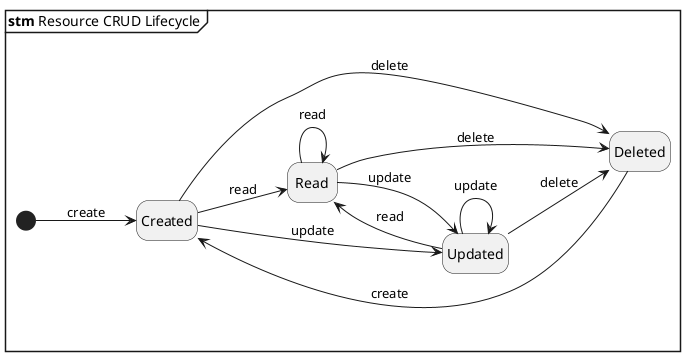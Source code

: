 @startuml
left to right direction
hide empty description

mainframe **stm** Resource CRUD Lifecycle

state "Created" as C
state "Read" as R
state "Updated" as U
state "Deleted" as D

' Edges Start
[*]     --> C       : create

' Edges Create
C       --> R       : read
C       --> U       : update
C       --> D       : delete

' Edges  Read
R       --> R       : read
R       --> U       : update
R       --> D       : delete

' Edges  Update
U       --> R       : read
U       --> U       : update
U       --> D       : delete

' Edges  Delete
D       --> C       : create
@enduml